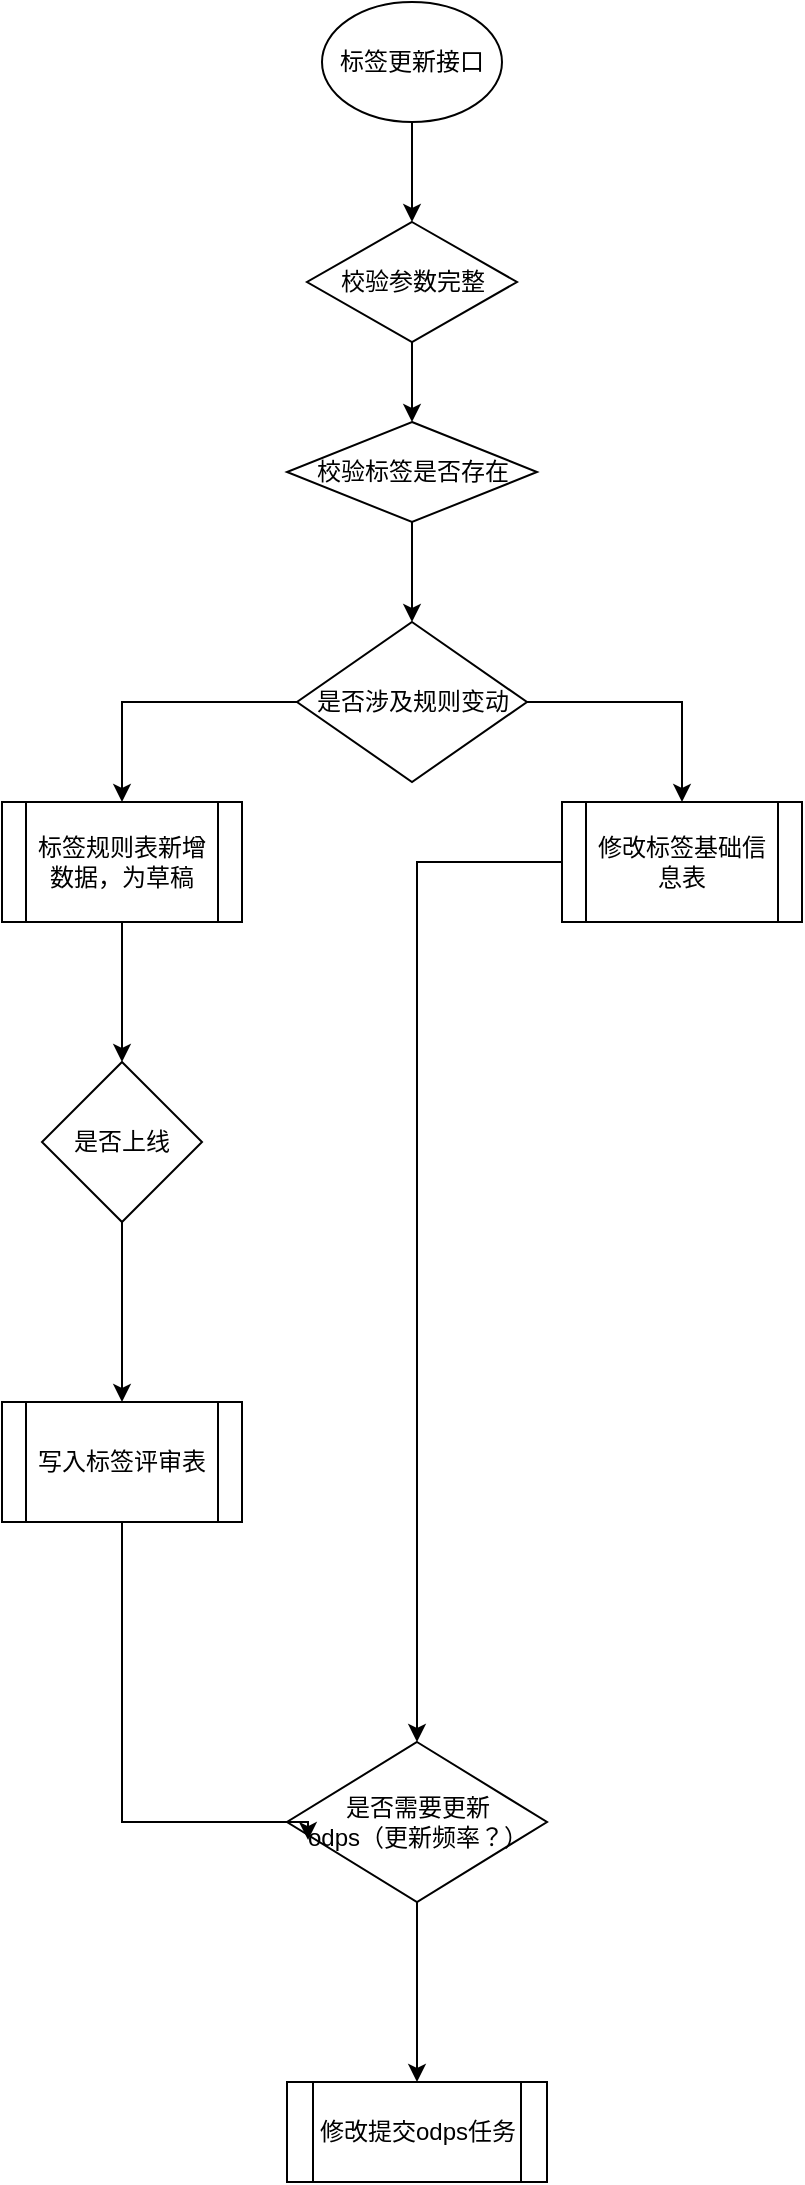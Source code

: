 <mxfile version="24.8.0">
  <diagram name="第 1 页" id="qC2b2G2Op4qDPdREftL7">
    <mxGraphModel dx="1026" dy="650" grid="1" gridSize="10" guides="1" tooltips="1" connect="1" arrows="1" fold="1" page="1" pageScale="1" pageWidth="827" pageHeight="1169" math="0" shadow="0">
      <root>
        <mxCell id="0" />
        <mxCell id="1" parent="0" />
        <mxCell id="Cb99nYj2VXqeTvQXyxzO-3" value="" style="edgeStyle=orthogonalEdgeStyle;rounded=0;orthogonalLoop=1;jettySize=auto;html=1;" parent="1" source="Cb99nYj2VXqeTvQXyxzO-1" target="Cb99nYj2VXqeTvQXyxzO-2" edge="1">
          <mxGeometry relative="1" as="geometry" />
        </mxCell>
        <mxCell id="Cb99nYj2VXqeTvQXyxzO-1" value="标签更新接口" style="ellipse;whiteSpace=wrap;html=1;" parent="1" vertex="1">
          <mxGeometry x="260" y="110" width="90" height="60" as="geometry" />
        </mxCell>
        <mxCell id="Cb99nYj2VXqeTvQXyxzO-5" value="" style="edgeStyle=orthogonalEdgeStyle;rounded=0;orthogonalLoop=1;jettySize=auto;html=1;" parent="1" source="Cb99nYj2VXqeTvQXyxzO-2" target="Cb99nYj2VXqeTvQXyxzO-4" edge="1">
          <mxGeometry relative="1" as="geometry" />
        </mxCell>
        <mxCell id="Cb99nYj2VXqeTvQXyxzO-2" value="校验参数完整" style="rhombus;whiteSpace=wrap;html=1;" parent="1" vertex="1">
          <mxGeometry x="252.5" y="220" width="105" height="60" as="geometry" />
        </mxCell>
        <mxCell id="Cb99nYj2VXqeTvQXyxzO-9" value="" style="edgeStyle=orthogonalEdgeStyle;rounded=0;orthogonalLoop=1;jettySize=auto;html=1;" parent="1" source="Cb99nYj2VXqeTvQXyxzO-4" edge="1">
          <mxGeometry relative="1" as="geometry">
            <mxPoint x="305" y="420" as="targetPoint" />
          </mxGeometry>
        </mxCell>
        <mxCell id="Cb99nYj2VXqeTvQXyxzO-4" value="校验标签是否存在" style="rhombus;whiteSpace=wrap;html=1;" parent="1" vertex="1">
          <mxGeometry x="242.5" y="320" width="125" height="50" as="geometry" />
        </mxCell>
        <mxCell id="dnVBaHPE359D20NYWFpn-3" value="" style="edgeStyle=orthogonalEdgeStyle;rounded=0;orthogonalLoop=1;jettySize=auto;html=1;" edge="1" parent="1" source="dnVBaHPE359D20NYWFpn-1" target="dnVBaHPE359D20NYWFpn-2">
          <mxGeometry relative="1" as="geometry" />
        </mxCell>
        <mxCell id="dnVBaHPE359D20NYWFpn-5" value="" style="edgeStyle=orthogonalEdgeStyle;rounded=0;orthogonalLoop=1;jettySize=auto;html=1;" edge="1" parent="1" source="dnVBaHPE359D20NYWFpn-1" target="dnVBaHPE359D20NYWFpn-4">
          <mxGeometry relative="1" as="geometry" />
        </mxCell>
        <mxCell id="dnVBaHPE359D20NYWFpn-1" value="是否涉及规则变动" style="rhombus;whiteSpace=wrap;html=1;" vertex="1" parent="1">
          <mxGeometry x="247.5" y="420" width="115" height="80" as="geometry" />
        </mxCell>
        <mxCell id="dnVBaHPE359D20NYWFpn-7" value="" style="edgeStyle=orthogonalEdgeStyle;rounded=0;orthogonalLoop=1;jettySize=auto;html=1;" edge="1" parent="1" source="dnVBaHPE359D20NYWFpn-2" target="dnVBaHPE359D20NYWFpn-6">
          <mxGeometry relative="1" as="geometry" />
        </mxCell>
        <mxCell id="dnVBaHPE359D20NYWFpn-2" value="标签规则表新增数据，为草稿" style="shape=process;whiteSpace=wrap;html=1;backgroundOutline=1;" vertex="1" parent="1">
          <mxGeometry x="100" y="510" width="120" height="60" as="geometry" />
        </mxCell>
        <mxCell id="dnVBaHPE359D20NYWFpn-11" value="" style="edgeStyle=orthogonalEdgeStyle;rounded=0;orthogonalLoop=1;jettySize=auto;html=1;" edge="1" parent="1" source="dnVBaHPE359D20NYWFpn-4" target="dnVBaHPE359D20NYWFpn-10">
          <mxGeometry relative="1" as="geometry" />
        </mxCell>
        <mxCell id="dnVBaHPE359D20NYWFpn-4" value="修改标签基础信息表" style="shape=process;whiteSpace=wrap;html=1;backgroundOutline=1;" vertex="1" parent="1">
          <mxGeometry x="380" y="510" width="120" height="60" as="geometry" />
        </mxCell>
        <mxCell id="dnVBaHPE359D20NYWFpn-9" value="" style="edgeStyle=orthogonalEdgeStyle;rounded=0;orthogonalLoop=1;jettySize=auto;html=1;" edge="1" parent="1" source="dnVBaHPE359D20NYWFpn-6" target="dnVBaHPE359D20NYWFpn-8">
          <mxGeometry relative="1" as="geometry" />
        </mxCell>
        <mxCell id="dnVBaHPE359D20NYWFpn-6" value="是否上线" style="rhombus;whiteSpace=wrap;html=1;" vertex="1" parent="1">
          <mxGeometry x="120" y="640" width="80" height="80" as="geometry" />
        </mxCell>
        <mxCell id="dnVBaHPE359D20NYWFpn-8" value="写入标签评审表" style="shape=process;whiteSpace=wrap;html=1;backgroundOutline=1;" vertex="1" parent="1">
          <mxGeometry x="100" y="810" width="120" height="60" as="geometry" />
        </mxCell>
        <mxCell id="dnVBaHPE359D20NYWFpn-13" value="" style="edgeStyle=orthogonalEdgeStyle;rounded=0;orthogonalLoop=1;jettySize=auto;html=1;" edge="1" parent="1" source="dnVBaHPE359D20NYWFpn-10" target="dnVBaHPE359D20NYWFpn-12">
          <mxGeometry relative="1" as="geometry" />
        </mxCell>
        <mxCell id="dnVBaHPE359D20NYWFpn-10" value="是否需要更新&lt;div&gt;odps（更新频率？）&lt;/div&gt;" style="rhombus;whiteSpace=wrap;html=1;" vertex="1" parent="1">
          <mxGeometry x="242.5" y="980" width="130" height="80" as="geometry" />
        </mxCell>
        <mxCell id="dnVBaHPE359D20NYWFpn-12" value="修改提交odps任务" style="shape=process;whiteSpace=wrap;html=1;backgroundOutline=1;" vertex="1" parent="1">
          <mxGeometry x="242.5" y="1150" width="130" height="50" as="geometry" />
        </mxCell>
        <mxCell id="dnVBaHPE359D20NYWFpn-14" style="edgeStyle=orthogonalEdgeStyle;rounded=0;orthogonalLoop=1;jettySize=auto;html=1;entryX=0.081;entryY=0.613;entryDx=0;entryDy=0;entryPerimeter=0;" edge="1" parent="1" source="dnVBaHPE359D20NYWFpn-8" target="dnVBaHPE359D20NYWFpn-10">
          <mxGeometry relative="1" as="geometry">
            <Array as="points">
              <mxPoint x="160" y="1020" />
              <mxPoint x="253" y="1020" />
            </Array>
          </mxGeometry>
        </mxCell>
      </root>
    </mxGraphModel>
  </diagram>
</mxfile>
